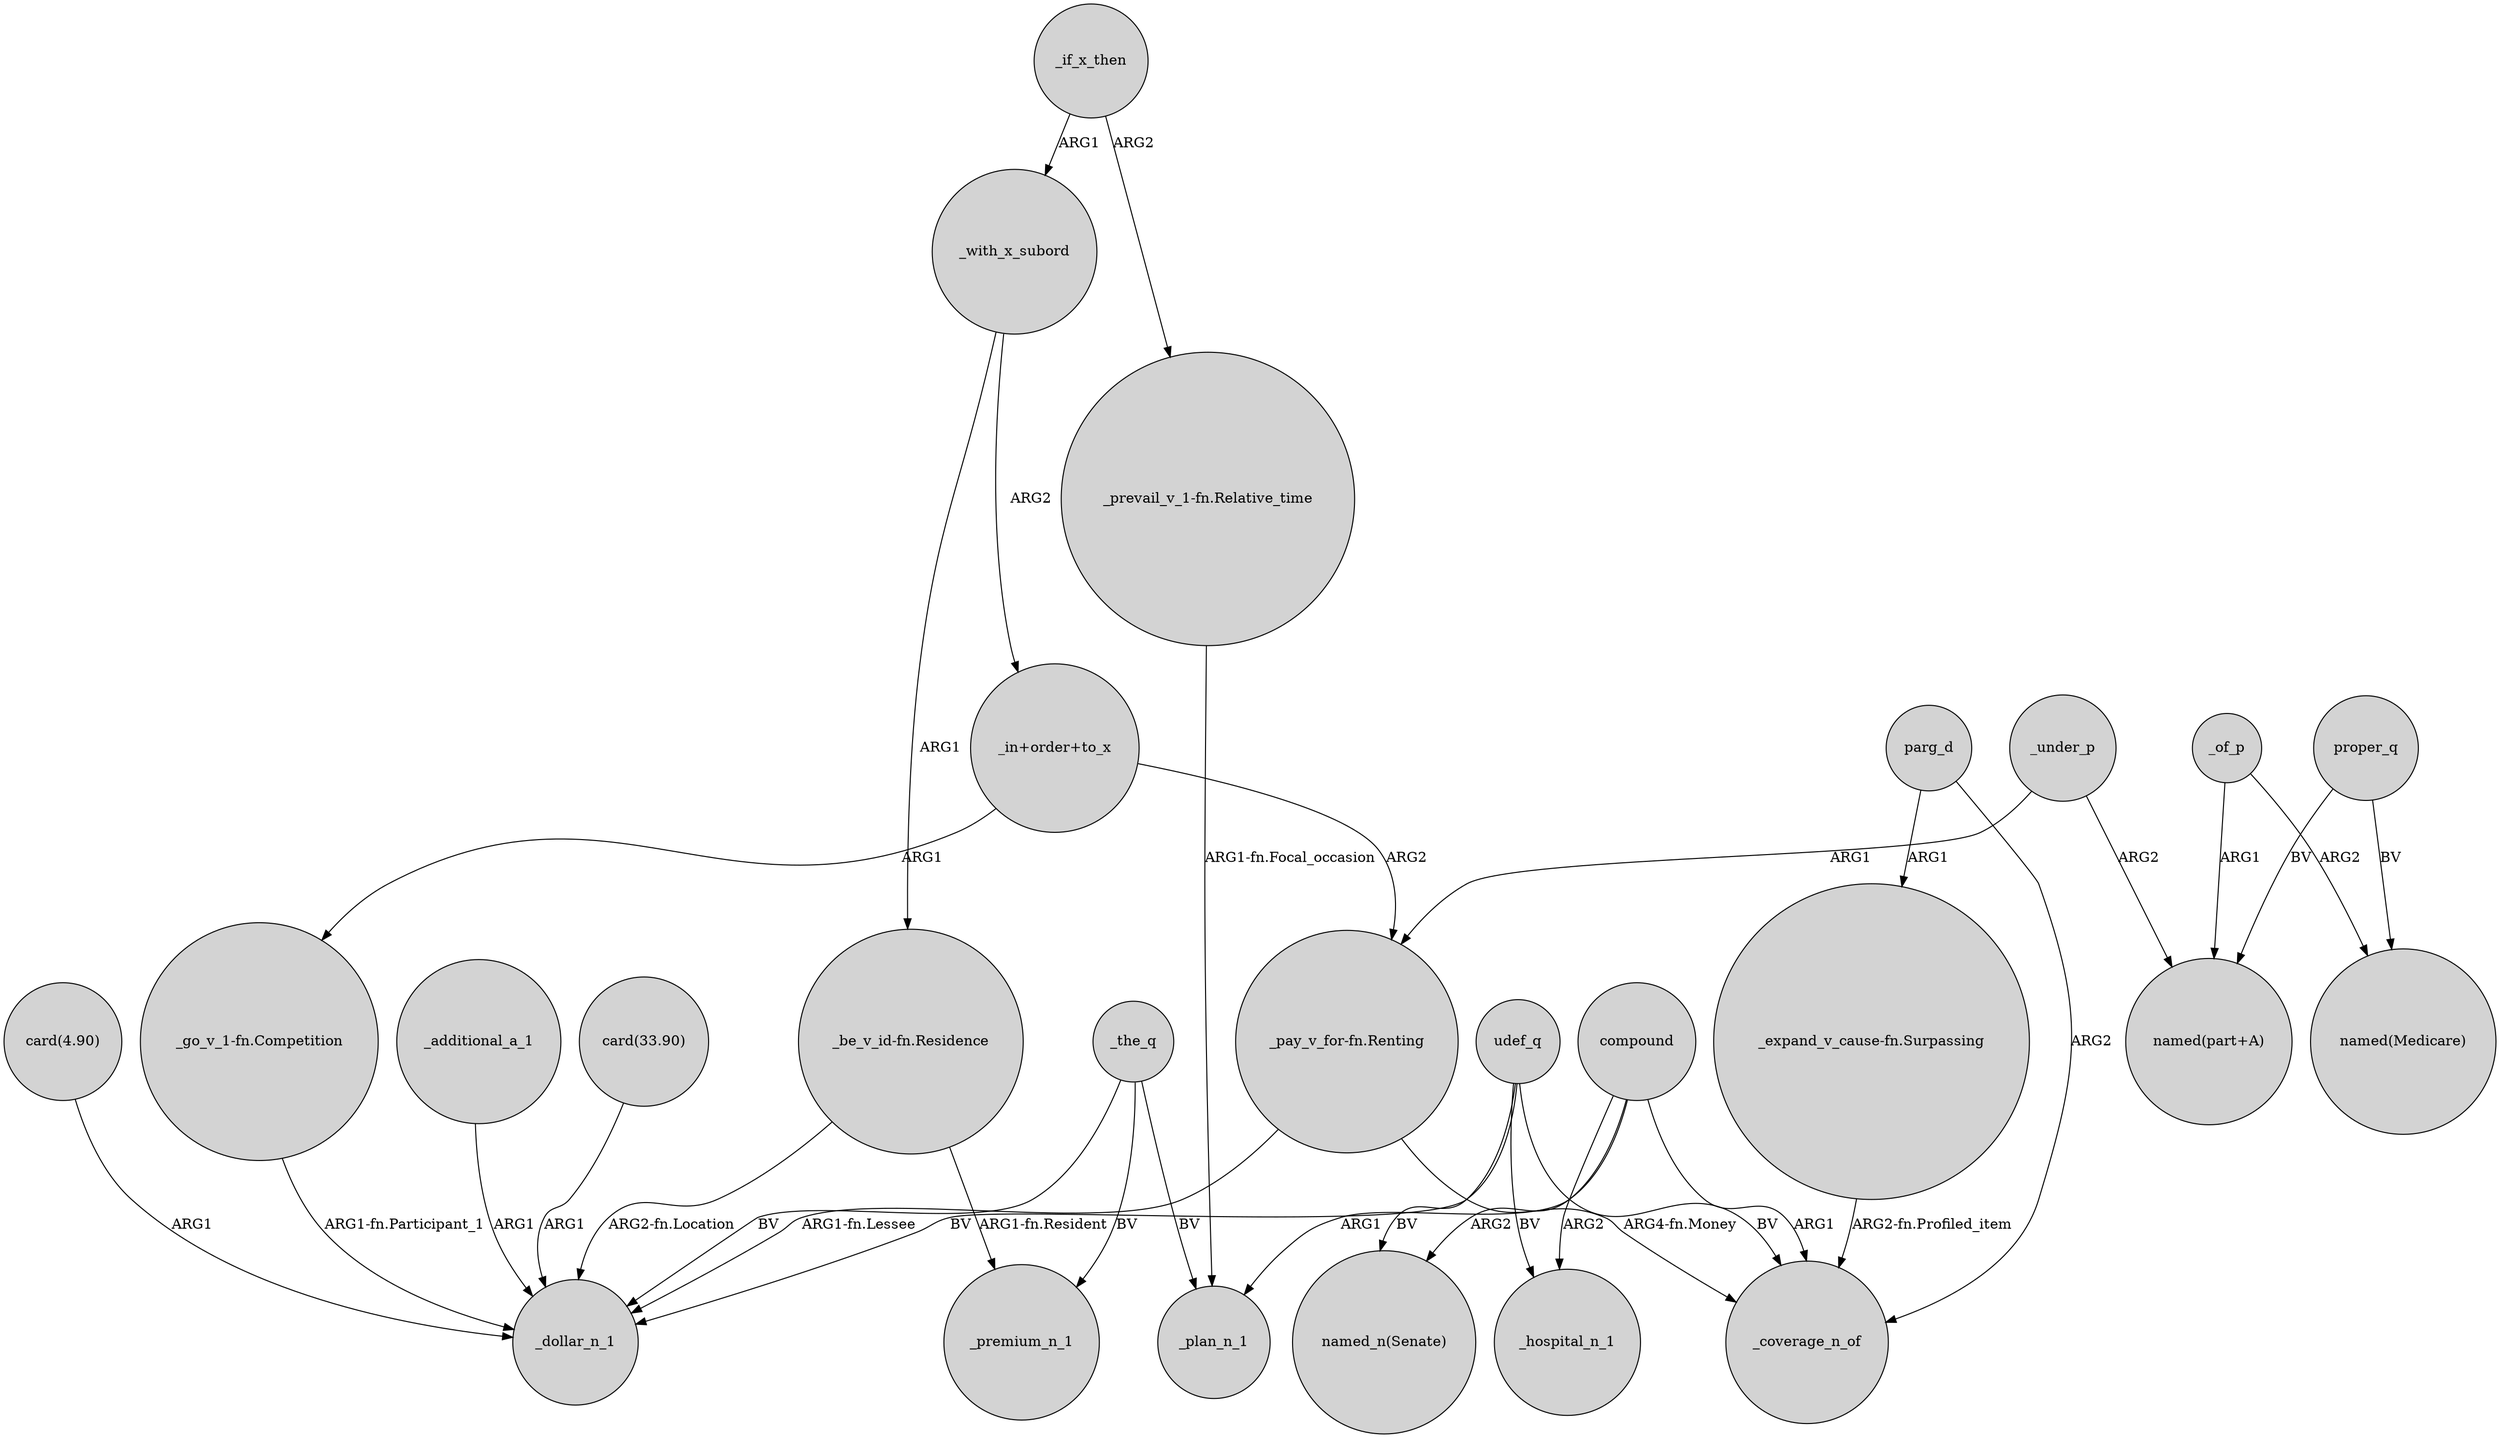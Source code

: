 digraph {
	node [shape=circle style=filled]
	_additional_a_1 -> _dollar_n_1 [label=ARG1]
	_with_x_subord -> "_in+order+to_x" [label=ARG2]
	_with_x_subord -> "_be_v_id-fn.Residence" [label=ARG1]
	udef_q -> _coverage_n_of [label=BV]
	"_pay_v_for-fn.Renting" -> _dollar_n_1 [label="ARG1-fn.Lessee"]
	"card(33.90)" -> _dollar_n_1 [label=ARG1]
	"_expand_v_cause-fn.Surpassing" -> _coverage_n_of [label="ARG2-fn.Profiled_item"]
	"_pay_v_for-fn.Renting" -> _coverage_n_of [label="ARG4-fn.Money"]
	udef_q -> _hospital_n_1 [label=BV]
	_the_q -> _dollar_n_1 [label=BV]
	compound -> "named_n(Senate)" [label=ARG2]
	_if_x_then -> "_prevail_v_1-fn.Relative_time" [label=ARG2]
	proper_q -> "named(Medicare)" [label=BV]
	compound -> _hospital_n_1 [label=ARG2]
	parg_d -> _coverage_n_of [label=ARG2]
	"_go_v_1-fn.Competition" -> _dollar_n_1 [label="ARG1-fn.Participant_1"]
	_the_q -> _premium_n_1 [label=BV]
	"_in+order+to_x" -> "_pay_v_for-fn.Renting" [label=ARG2]
	udef_q -> _dollar_n_1 [label=BV]
	"_prevail_v_1-fn.Relative_time" -> _plan_n_1 [label="ARG1-fn.Focal_occasion"]
	"card(4.90)" -> _dollar_n_1 [label=ARG1]
	_of_p -> "named(Medicare)" [label=ARG2]
	_of_p -> "named(part+A)" [label=ARG1]
	compound -> _coverage_n_of [label=ARG1]
	_under_p -> "_pay_v_for-fn.Renting" [label=ARG1]
	proper_q -> "named(part+A)" [label=BV]
	compound -> _plan_n_1 [label=ARG1]
	"_in+order+to_x" -> "_go_v_1-fn.Competition" [label=ARG1]
	_the_q -> _plan_n_1 [label=BV]
	"_be_v_id-fn.Residence" -> _dollar_n_1 [label="ARG2-fn.Location"]
	_if_x_then -> _with_x_subord [label=ARG1]
	parg_d -> "_expand_v_cause-fn.Surpassing" [label=ARG1]
	_under_p -> "named(part+A)" [label=ARG2]
	"_be_v_id-fn.Residence" -> _premium_n_1 [label="ARG1-fn.Resident"]
	udef_q -> "named_n(Senate)" [label=BV]
}
